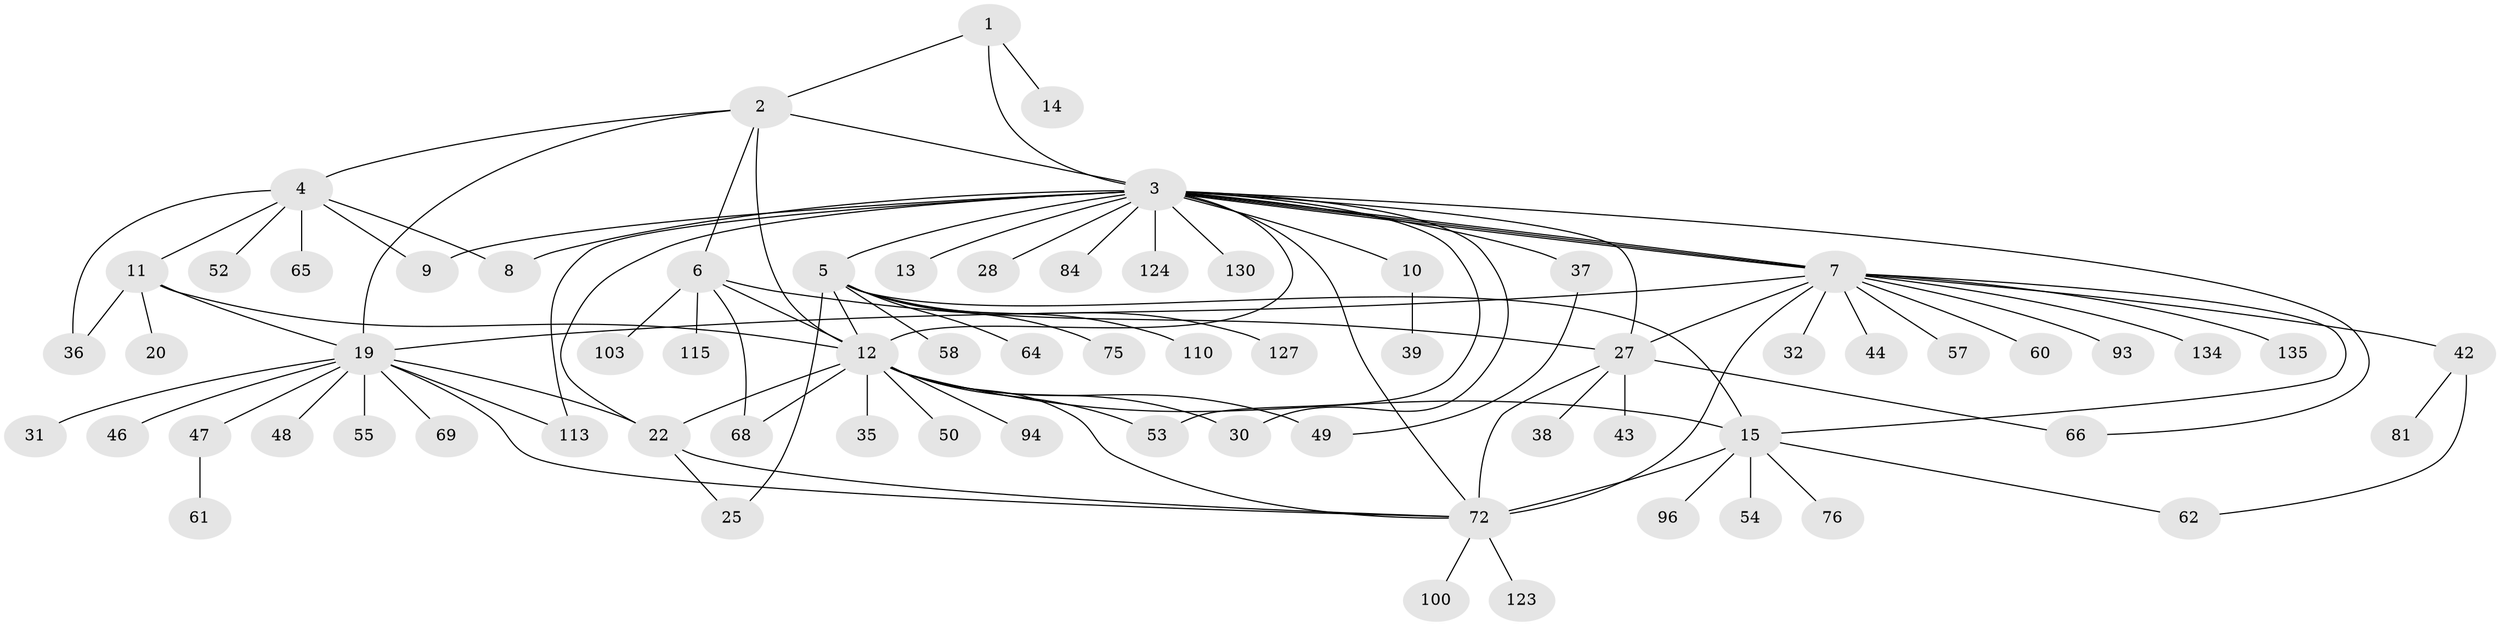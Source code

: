 // original degree distribution, {3: 0.10714285714285714, 13: 0.007142857142857143, 25: 0.007142857142857143, 7: 0.02142857142857143, 6: 0.02142857142857143, 16: 0.007142857142857143, 2: 0.18571428571428572, 5: 0.04285714285714286, 8: 0.014285714285714285, 1: 0.5357142857142857, 11: 0.014285714285714285, 10: 0.007142857142857143, 9: 0.007142857142857143, 4: 0.02142857142857143}
// Generated by graph-tools (version 1.1) at 2025/14/03/09/25 04:14:48]
// undirected, 70 vertices, 101 edges
graph export_dot {
graph [start="1"]
  node [color=gray90,style=filled];
  1;
  2 [super="+16+101+138+140+97+108+86+41"];
  3;
  4;
  5 [super="+23+21"];
  6;
  7;
  8;
  9;
  10 [super="+74+91+67"];
  11 [super="+105+111+51"];
  12 [super="+17+26+109+117"];
  13;
  14;
  15 [super="+33+126+98"];
  19 [super="+59"];
  20 [super="+79"];
  22 [super="+24"];
  25;
  27 [super="+131+87+45+29"];
  28;
  30 [super="+70"];
  31;
  32;
  35;
  36 [super="+73"];
  37 [super="+116"];
  38;
  39;
  42 [super="+132"];
  43;
  44;
  46;
  47 [super="+122"];
  48;
  49;
  50;
  52;
  53;
  54;
  55;
  57;
  58;
  60;
  61;
  62;
  64;
  65;
  66 [super="+107"];
  68;
  69;
  72 [super="+85"];
  75;
  76;
  81;
  84;
  93;
  94;
  96;
  100;
  103;
  110;
  113;
  115;
  123;
  124;
  127;
  130;
  134;
  135;
  1 -- 2;
  1 -- 3;
  1 -- 14;
  2 -- 4;
  2 -- 6;
  2 -- 12 [weight=4];
  2 -- 19;
  2 -- 3 [weight=2];
  3 -- 5 [weight=2];
  3 -- 7;
  3 -- 7;
  3 -- 7;
  3 -- 8;
  3 -- 9;
  3 -- 10;
  3 -- 13;
  3 -- 22;
  3 -- 28;
  3 -- 30;
  3 -- 37;
  3 -- 53;
  3 -- 66;
  3 -- 84;
  3 -- 113;
  3 -- 124;
  3 -- 130;
  3 -- 27;
  3 -- 72;
  3 -- 12;
  4 -- 8;
  4 -- 9;
  4 -- 11;
  4 -- 36;
  4 -- 52;
  4 -- 65;
  5 -- 75;
  5 -- 110;
  5 -- 127;
  5 -- 64;
  5 -- 25;
  5 -- 58;
  5 -- 12;
  5 -- 15;
  6 -- 12;
  6 -- 68;
  6 -- 103;
  6 -- 115;
  6 -- 27 [weight=2];
  7 -- 15;
  7 -- 27 [weight=2];
  7 -- 32;
  7 -- 42;
  7 -- 44;
  7 -- 57;
  7 -- 60;
  7 -- 93;
  7 -- 134;
  7 -- 135;
  7 -- 19;
  7 -- 72;
  10 -- 39;
  11 -- 20;
  11 -- 36;
  11 -- 12;
  11 -- 19;
  12 -- 35;
  12 -- 68;
  12 -- 15;
  12 -- 49;
  12 -- 22;
  12 -- 53;
  12 -- 30;
  12 -- 72;
  12 -- 50;
  12 -- 94;
  15 -- 54;
  15 -- 96;
  15 -- 76;
  15 -- 62;
  15 -- 72;
  19 -- 31;
  19 -- 46;
  19 -- 47;
  19 -- 48;
  19 -- 55;
  19 -- 113;
  19 -- 69;
  19 -- 72;
  19 -- 22;
  22 -- 25;
  22 -- 72;
  27 -- 38;
  27 -- 43;
  27 -- 72 [weight=4];
  27 -- 66;
  37 -- 49;
  42 -- 62;
  42 -- 81;
  47 -- 61;
  72 -- 100;
  72 -- 123;
}

